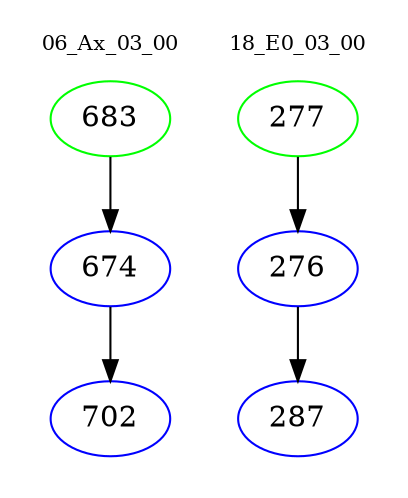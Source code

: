 digraph{
subgraph cluster_0 {
color = white
label = "06_Ax_03_00";
fontsize=10;
T0_683 [label="683", color="green"]
T0_683 -> T0_674 [color="black"]
T0_674 [label="674", color="blue"]
T0_674 -> T0_702 [color="black"]
T0_702 [label="702", color="blue"]
}
subgraph cluster_1 {
color = white
label = "18_E0_03_00";
fontsize=10;
T1_277 [label="277", color="green"]
T1_277 -> T1_276 [color="black"]
T1_276 [label="276", color="blue"]
T1_276 -> T1_287 [color="black"]
T1_287 [label="287", color="blue"]
}
}
